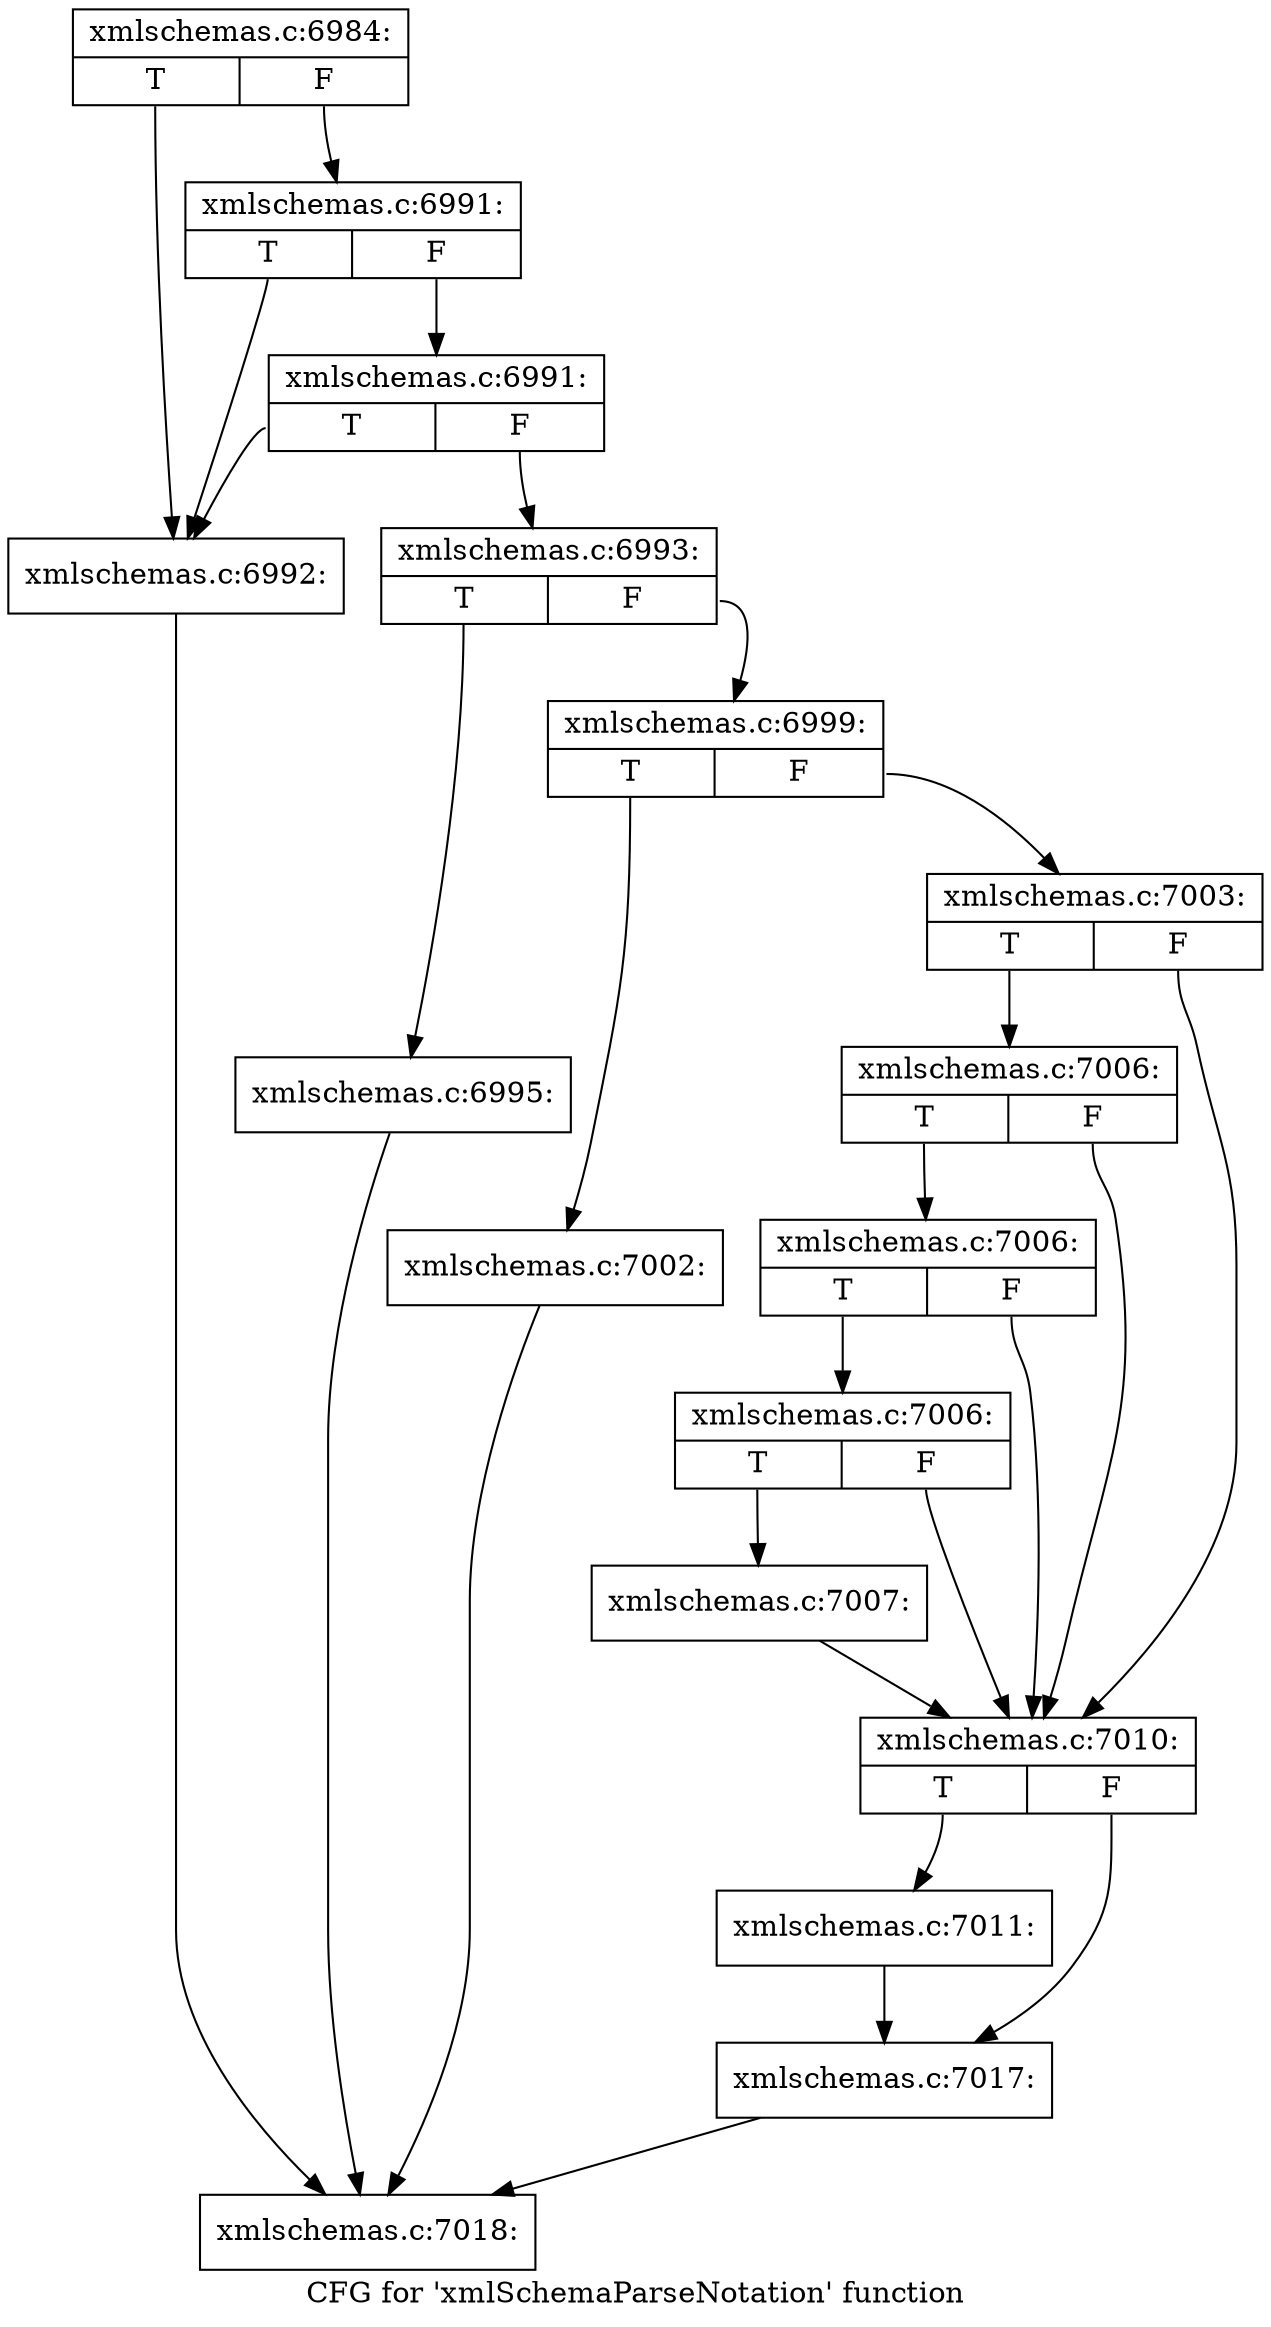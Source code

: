 digraph "CFG for 'xmlSchemaParseNotation' function" {
	label="CFG for 'xmlSchemaParseNotation' function";

	Node0x4d65670 [shape=record,label="{xmlschemas.c:6984:|{<s0>T|<s1>F}}"];
	Node0x4d65670:s0 -> Node0x4d6c2d0;
	Node0x4d65670:s1 -> Node0x4d6c3f0;
	Node0x4d6c3f0 [shape=record,label="{xmlschemas.c:6991:|{<s0>T|<s1>F}}"];
	Node0x4d6c3f0:s0 -> Node0x4d6c2d0;
	Node0x4d6c3f0:s1 -> Node0x4d6c370;
	Node0x4d6c370 [shape=record,label="{xmlschemas.c:6991:|{<s0>T|<s1>F}}"];
	Node0x4d6c370:s0 -> Node0x4d6c2d0;
	Node0x4d6c370:s1 -> Node0x4d6c320;
	Node0x4d6c2d0 [shape=record,label="{xmlschemas.c:6992:}"];
	Node0x4d6c2d0 -> Node0x4d6afb0;
	Node0x4d6c320 [shape=record,label="{xmlschemas.c:6993:|{<s0>T|<s1>F}}"];
	Node0x4d6c320:s0 -> Node0x4d6cfd0;
	Node0x4d6c320:s1 -> Node0x4d6d020;
	Node0x4d6cfd0 [shape=record,label="{xmlschemas.c:6995:}"];
	Node0x4d6cfd0 -> Node0x4d6afb0;
	Node0x4d6d020 [shape=record,label="{xmlschemas.c:6999:|{<s0>T|<s1>F}}"];
	Node0x4d6d020:s0 -> Node0x4d6e3e0;
	Node0x4d6d020:s1 -> Node0x4d6e710;
	Node0x4d6e3e0 [shape=record,label="{xmlschemas.c:7002:}"];
	Node0x4d6e3e0 -> Node0x4d6afb0;
	Node0x4d6e710 [shape=record,label="{xmlschemas.c:7003:|{<s0>T|<s1>F}}"];
	Node0x4d6e710:s0 -> Node0x4d6f340;
	Node0x4d6e710:s1 -> Node0x4d6f220;
	Node0x4d6f340 [shape=record,label="{xmlschemas.c:7006:|{<s0>T|<s1>F}}"];
	Node0x4d6f340:s0 -> Node0x4d6f2f0;
	Node0x4d6f340:s1 -> Node0x4d6f220;
	Node0x4d6f2f0 [shape=record,label="{xmlschemas.c:7006:|{<s0>T|<s1>F}}"];
	Node0x4d6f2f0:s0 -> Node0x4d6f270;
	Node0x4d6f2f0:s1 -> Node0x4d6f220;
	Node0x4d6f270 [shape=record,label="{xmlschemas.c:7006:|{<s0>T|<s1>F}}"];
	Node0x4d6f270:s0 -> Node0x4d6e6c0;
	Node0x4d6f270:s1 -> Node0x4d6f220;
	Node0x4d6e6c0 [shape=record,label="{xmlschemas.c:7007:}"];
	Node0x4d6e6c0 -> Node0x4d6f220;
	Node0x4d6f220 [shape=record,label="{xmlschemas.c:7010:|{<s0>T|<s1>F}}"];
	Node0x4d6f220:s0 -> Node0x4d70730;
	Node0x4d6f220:s1 -> Node0x4d70780;
	Node0x4d70730 [shape=record,label="{xmlschemas.c:7011:}"];
	Node0x4d70730 -> Node0x4d70780;
	Node0x4d70780 [shape=record,label="{xmlschemas.c:7017:}"];
	Node0x4d70780 -> Node0x4d6afb0;
	Node0x4d6afb0 [shape=record,label="{xmlschemas.c:7018:}"];
}
